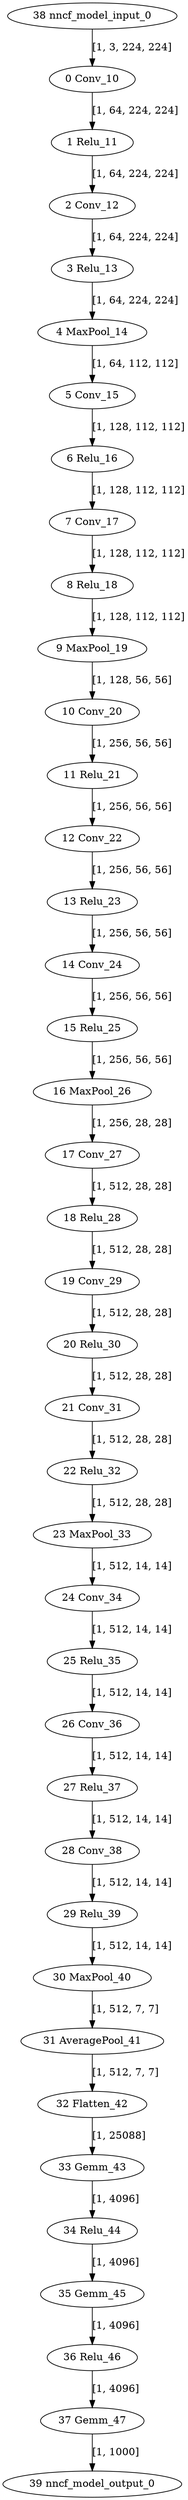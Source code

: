 strict digraph  {
"0 Conv_10" [id=0, type=Conv];
"1 Relu_11" [id=1, type=Relu];
"2 Conv_12" [id=2, type=Conv];
"3 Relu_13" [id=3, type=Relu];
"4 MaxPool_14" [id=4, type=MaxPool];
"5 Conv_15" [id=5, type=Conv];
"6 Relu_16" [id=6, type=Relu];
"7 Conv_17" [id=7, type=Conv];
"8 Relu_18" [id=8, type=Relu];
"9 MaxPool_19" [id=9, type=MaxPool];
"10 Conv_20" [id=10, type=Conv];
"11 Relu_21" [id=11, type=Relu];
"12 Conv_22" [id=12, type=Conv];
"13 Relu_23" [id=13, type=Relu];
"14 Conv_24" [id=14, type=Conv];
"15 Relu_25" [id=15, type=Relu];
"16 MaxPool_26" [id=16, type=MaxPool];
"17 Conv_27" [id=17, type=Conv];
"18 Relu_28" [id=18, type=Relu];
"19 Conv_29" [id=19, type=Conv];
"20 Relu_30" [id=20, type=Relu];
"21 Conv_31" [id=21, type=Conv];
"22 Relu_32" [id=22, type=Relu];
"23 MaxPool_33" [id=23, type=MaxPool];
"24 Conv_34" [id=24, type=Conv];
"25 Relu_35" [id=25, type=Relu];
"26 Conv_36" [id=26, type=Conv];
"27 Relu_37" [id=27, type=Relu];
"28 Conv_38" [id=28, type=Conv];
"29 Relu_39" [id=29, type=Relu];
"30 MaxPool_40" [id=30, type=MaxPool];
"31 AveragePool_41" [id=31, type=AveragePool];
"32 Flatten_42" [id=32, type=Flatten];
"33 Gemm_43" [id=33, type=Gemm];
"34 Relu_44" [id=34, type=Relu];
"35 Gemm_45" [id=35, type=Gemm];
"36 Relu_46" [id=36, type=Relu];
"37 Gemm_47" [id=37, type=Gemm];
"38 nncf_model_input_0" [id=38, type=nncf_model_input];
"39 nncf_model_output_0" [id=39, type=nncf_model_output];
"0 Conv_10" -> "1 Relu_11"  [label="[1, 64, 224, 224]", style=solid];
"1 Relu_11" -> "2 Conv_12"  [label="[1, 64, 224, 224]", style=solid];
"2 Conv_12" -> "3 Relu_13"  [label="[1, 64, 224, 224]", style=solid];
"3 Relu_13" -> "4 MaxPool_14"  [label="[1, 64, 224, 224]", style=solid];
"4 MaxPool_14" -> "5 Conv_15"  [label="[1, 64, 112, 112]", style=solid];
"5 Conv_15" -> "6 Relu_16"  [label="[1, 128, 112, 112]", style=solid];
"6 Relu_16" -> "7 Conv_17"  [label="[1, 128, 112, 112]", style=solid];
"7 Conv_17" -> "8 Relu_18"  [label="[1, 128, 112, 112]", style=solid];
"8 Relu_18" -> "9 MaxPool_19"  [label="[1, 128, 112, 112]", style=solid];
"9 MaxPool_19" -> "10 Conv_20"  [label="[1, 128, 56, 56]", style=solid];
"10 Conv_20" -> "11 Relu_21"  [label="[1, 256, 56, 56]", style=solid];
"11 Relu_21" -> "12 Conv_22"  [label="[1, 256, 56, 56]", style=solid];
"12 Conv_22" -> "13 Relu_23"  [label="[1, 256, 56, 56]", style=solid];
"13 Relu_23" -> "14 Conv_24"  [label="[1, 256, 56, 56]", style=solid];
"14 Conv_24" -> "15 Relu_25"  [label="[1, 256, 56, 56]", style=solid];
"15 Relu_25" -> "16 MaxPool_26"  [label="[1, 256, 56, 56]", style=solid];
"16 MaxPool_26" -> "17 Conv_27"  [label="[1, 256, 28, 28]", style=solid];
"17 Conv_27" -> "18 Relu_28"  [label="[1, 512, 28, 28]", style=solid];
"18 Relu_28" -> "19 Conv_29"  [label="[1, 512, 28, 28]", style=solid];
"19 Conv_29" -> "20 Relu_30"  [label="[1, 512, 28, 28]", style=solid];
"20 Relu_30" -> "21 Conv_31"  [label="[1, 512, 28, 28]", style=solid];
"21 Conv_31" -> "22 Relu_32"  [label="[1, 512, 28, 28]", style=solid];
"22 Relu_32" -> "23 MaxPool_33"  [label="[1, 512, 28, 28]", style=solid];
"23 MaxPool_33" -> "24 Conv_34"  [label="[1, 512, 14, 14]", style=solid];
"24 Conv_34" -> "25 Relu_35"  [label="[1, 512, 14, 14]", style=solid];
"25 Relu_35" -> "26 Conv_36"  [label="[1, 512, 14, 14]", style=solid];
"26 Conv_36" -> "27 Relu_37"  [label="[1, 512, 14, 14]", style=solid];
"27 Relu_37" -> "28 Conv_38"  [label="[1, 512, 14, 14]", style=solid];
"28 Conv_38" -> "29 Relu_39"  [label="[1, 512, 14, 14]", style=solid];
"29 Relu_39" -> "30 MaxPool_40"  [label="[1, 512, 14, 14]", style=solid];
"30 MaxPool_40" -> "31 AveragePool_41"  [label="[1, 512, 7, 7]", style=solid];
"31 AveragePool_41" -> "32 Flatten_42"  [label="[1, 512, 7, 7]", style=solid];
"32 Flatten_42" -> "33 Gemm_43"  [label="[1, 25088]", style=solid];
"33 Gemm_43" -> "34 Relu_44"  [label="[1, 4096]", style=solid];
"34 Relu_44" -> "35 Gemm_45"  [label="[1, 4096]", style=solid];
"35 Gemm_45" -> "36 Relu_46"  [label="[1, 4096]", style=solid];
"36 Relu_46" -> "37 Gemm_47"  [label="[1, 4096]", style=solid];
"37 Gemm_47" -> "39 nncf_model_output_0"  [label="[1, 1000]", style=solid];
"38 nncf_model_input_0" -> "0 Conv_10"  [label="[1, 3, 224, 224]", style=solid];
}
